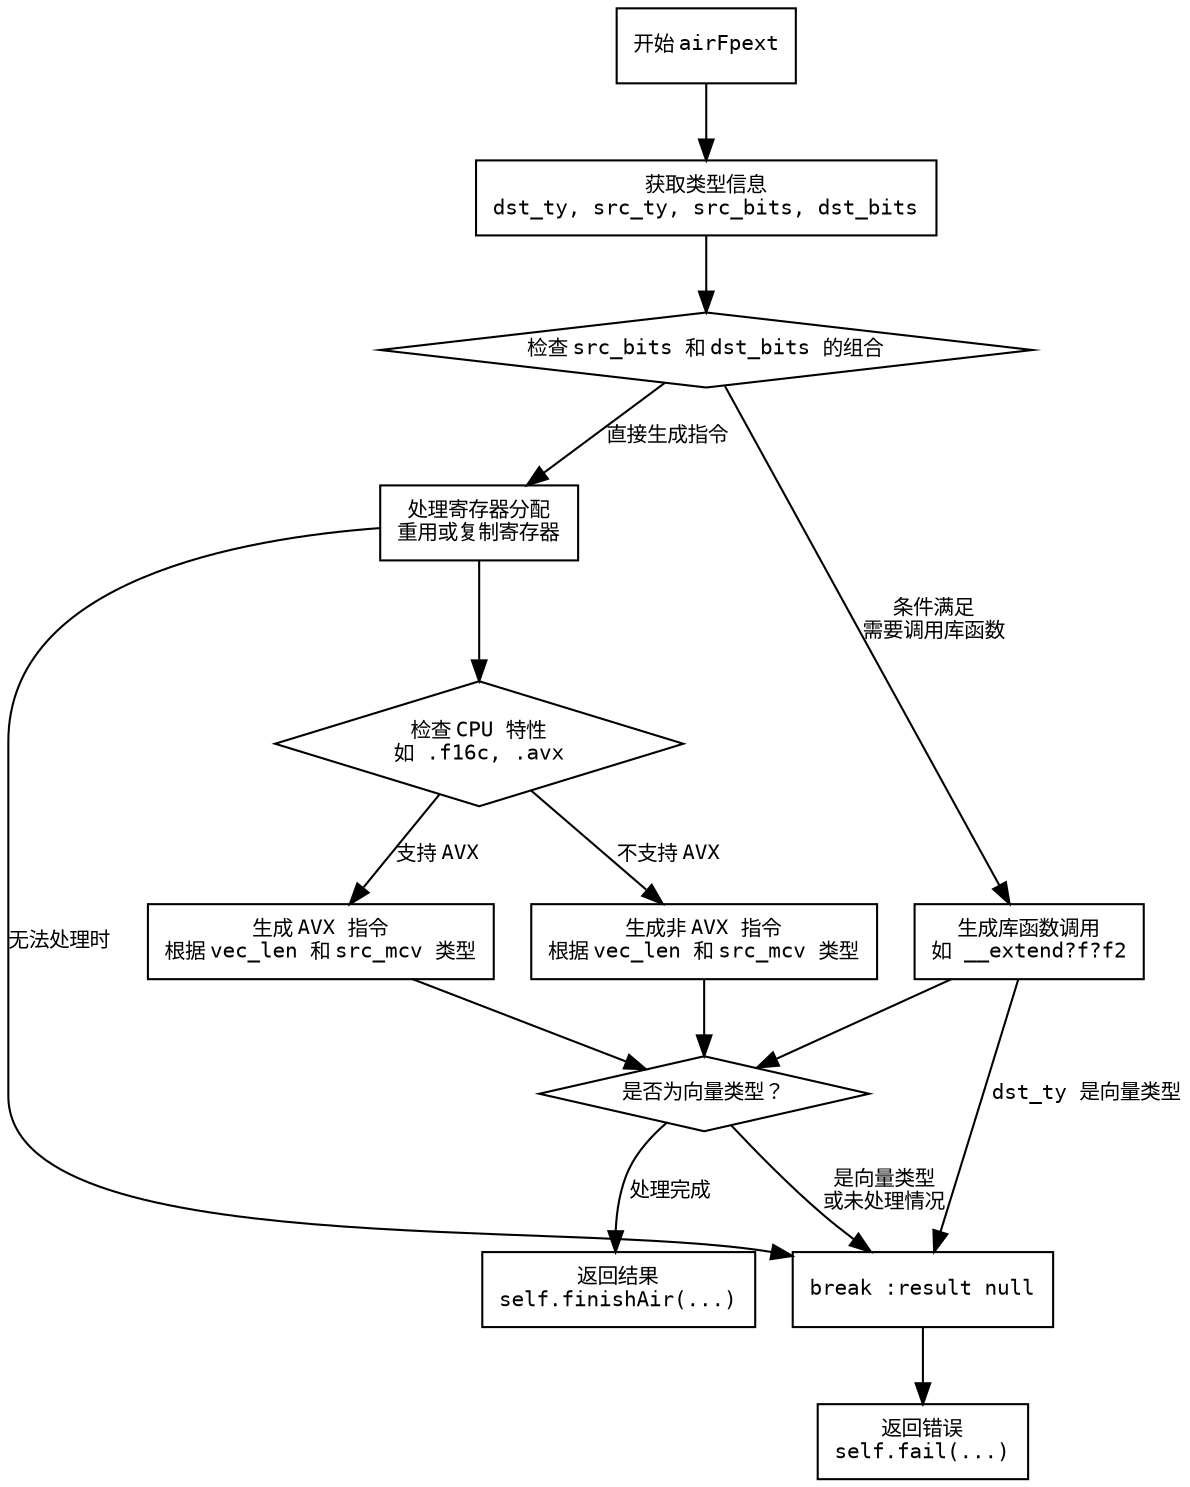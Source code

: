 
digraph flowchart {
    node [shape=rectangle, fontname="Courier", fontsize=10];
    edge [fontname="Courier", fontsize=10];

    start [label="开始 airFpext"];
    get_types [label="获取类型信息\ndst_ty, src_ty, src_bits, dst_bits"];
    check_combination [label="检查 src_bits 和 dst_bits 的组合", shape=diamond];
    call_libfunc [label="生成库函数调用\n如 __extend?f?f2"];
    handle_registers [label="处理寄存器分配\n重用或复制寄存器"];
    gen_avx [label="生成 AVX 指令\n根据 vec_len 和 src_mcv 类型"];
    gen_non_avx [label="生成非 AVX 指令\n根据 vec_len 和 src_mcv 类型"];
    check_vector [label="是否为向量类型？", shape=diamond];
    check_features [label="检查 CPU 特性\n如 .f16c, .avx", shape=diamond];
    result_null [label="break :result null"];
    fail [label="返回错误\nself.fail(...)"];
    finish [label="返回结果\nself.finishAir(...)"];

    start -> get_types;
    get_types -> check_combination;

    check_combination -> call_libfunc [label="条件满足\n需要调用库函数"];
    call_libfunc -> check_vector;

    check_combination -> handle_registers [label="直接生成指令"];
    handle_registers -> check_features;

    check_features -> gen_avx [label="支持 AVX"];
    check_features -> gen_non_avx [label="不支持 AVX"];

    gen_avx -> check_vector;
    gen_non_avx -> check_vector;

    check_vector -> result_null [label="是向量类型\n或未处理情况"];
    check_vector -> finish [label="处理完成"];

    result_null -> fail;
    call_libfunc -> result_null [label="dst_ty 是向量类型"];
    handle_registers -> result_null [label="无法处理时"];
}
